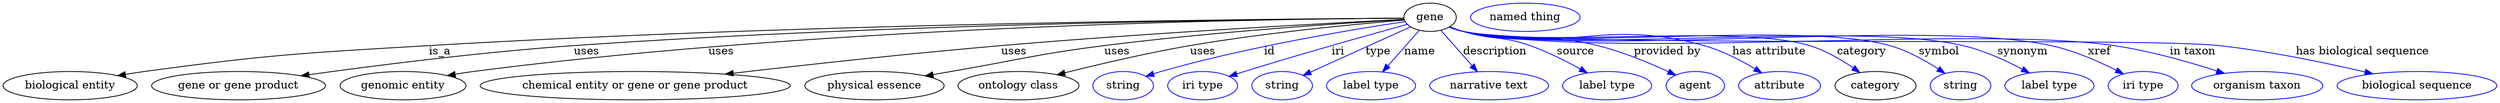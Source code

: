 digraph {
	graph [bb="0,0,3165.5,123"];
	node [label="\N"];
	gene	[height=0.5,
		label=gene,
		pos="1811.1,105",
		width=0.92075];
	"biological entity"	[height=0.5,
		pos="85.142,18",
		width=2.3651];
	gene -> "biological entity"	[label=is_a,
		lp="554.14,61.5",
		pos="e,145.84,30.659 1777.7,103.86 1631.3,103.1 1031.5,98.258 540.14,69 379.76,59.45 339.37,57.504 180.14,36 172.23,34.932 163.98,33.673 \
155.78,32.33"];
	"gene or gene product"	[height=0.5,
		pos="299.14,18",
		width=3.0692];
	gene -> "gene or gene product"	[label=uses,
		lp="740.64,61.5",
		pos="e,378.44,30.603 1777.7,103.84 1644.6,103.01 1139,98.007 724.14,69 607.76,60.862 474.24,43.895 388.4,31.992"];
	"genomic entity"	[height=0.5,
		pos="507.14,18",
		width=2.2206];
	gene -> "genomic entity"	[label=uses,
		lp="911.64,61.5",
		pos="e,563.48,30.818 1777.6,103.91 1634.7,103.14 1061.8,96.259 596.14,36 588.77,35.045 581.08,33.864 573.45,32.571"];
	"chemical entity or gene or gene product"	[height=0.5,
		pos="802.14,18",
		width=5.4703];
	gene -> "chemical entity or gene or gene product"	[label=uses,
		lp="1282.6,61.5",
		pos="e,916.42,32.706 1778.2,102.38 1693.4,98.106 1460,85.665 1266.1,69 1150.9,59.093 1019.8,44.681 926.47,33.872"];
	"physical essence"	[height=0.5,
		pos="1105.1,18",
		width=2.4553];
	gene -> "physical essence"	[label=uses,
		lp="1413.6,61.5",
		pos="e,1169.6,30.346 1778.3,102.16 1708.1,98.013 1538.5,86.901 1397.1,69 1309.9,57.955 1288.8,50.92 1202.1,36 1194.8,34.739 1187.2,33.416 \
1179.6,32.089"];
	"ontology class"	[height=0.5,
		pos="1288.1,18",
		width=2.1304];
	gene -> "ontology class"	[label=uses,
		lp="1522.6,61.5",
		pos="e,1337.2,31.892 1778.5,101.45 1722.5,96.816 1604.6,85.893 1506.1,69 1451.8,59.683 1390.7,45.326 1347.1,34.383"];
	id	[color=blue,
		height=0.5,
		label=string,
		pos="1421.1,18",
		width=1.0652];
	gene -> id	[color=blue,
		label=id,
		lp="1607.1,61.5",
		pos="e,1450.1,29.922 1779.1,99.437 1718.1,90.341 1581.2,68.033 1469.1,36 1466,35.113 1462.8,34.133 1459.7,33.106",
		style=solid];
	iri	[color=blue,
		height=0.5,
		label="iri type",
		pos="1522.1,18",
		width=1.2277];
	gene -> iri	[color=blue,
		label=iri,
		lp="1694.1,61.5",
		pos="e,1555.8,29.681 1782.3,96.088 1756.9,89.09 1719,78.54 1686.1,69 1637.1,54.785 1624.9,50.997 1576.1,36 1572.6,34.926 1569,33.805 \
1565.4,32.674",
		style=solid];
	type	[color=blue,
		height=0.5,
		label=string,
		pos="1623.1,18",
		width=1.0652];
	gene -> type	[color=blue,
		label=type,
		lp="1745.1,61.5",
		pos="e,1649.9,31.075 1786.6,92.888 1754.1,78.223 1696.8,52.293 1659.4,35.379",
		style=solid];
	name	[color=blue,
		height=0.5,
		label="label type",
		pos="1736.1,18",
		width=1.5707];
	gene -> name	[color=blue,
		label=name,
		lp="1798.1,61.5",
		pos="e,1750.8,35.654 1797.4,88.41 1786.3,75.793 1770.4,57.801 1757.6,43.297",
		style=solid];
	description	[color=blue,
		height=0.5,
		label="narrative text",
		pos="1886.1,18",
		width=2.0943];
	gene -> description	[color=blue,
		label=description,
		lp="1893.6,61.5",
		pos="e,1871.2,35.949 1824.9,88.41 1836,75.874 1851.7,58.031 1864.5,43.576",
		style=solid];
	source	[color=blue,
		height=0.5,
		label="label type",
		pos="2036.1,18",
		width=1.5707];
	gene -> source	[color=blue,
		label=source,
		lp="1996.1,61.5",
		pos="e,2010.8,34.298 1836.2,93.02 1841.7,90.84 1847.6,88.702 1853.1,87 1890.1,75.712 1901.7,81.886 1938.1,69 1960.2,61.203 1983.5,49.44 \
2001.9,39.282",
		style=solid];
	"provided by"	[color=blue,
		height=0.5,
		label=agent,
		pos="2148.1,18",
		width=1.0291];
	gene -> "provided by"	[color=blue,
		label="provided by",
		lp="2112.6,61.5",
		pos="e,2123.2,31.475 1835.6,92.754 1841.3,90.535 1847.3,88.449 1853.1,87 1927.3,68.483 1950,87.468 2024.1,69 2055.6,61.176 2089.6,47.034 \
2114,35.782",
		style=solid];
	"has attribute"	[color=blue,
		height=0.5,
		label=attribute,
		pos="2255.1,18",
		width=1.4443];
	gene -> "has attribute"	[color=blue,
		label="has attribute",
		lp="2242.1,61.5",
		pos="e,2232.6,34.235 1835.6,92.555 1841.2,90.347 1847.3,88.314 1853.1,87 1986,57.046 2027.8,105.27 2159.1,69 2182,62.695 2205.6,50.48 \
2223.7,39.701",
		style=solid];
	category	[height=0.5,
		pos="2376.1,18",
		width=1.4263];
	gene -> category	[color=blue,
		label=category,
		lp="2358.6,61.5",
		pos="e,2356.4,34.851 1835.6,92.477 1841.2,90.273 1847.3,88.262 1853.1,87 1948.8,66.338 2199.4,97.127 2293.1,69 2312.8,63.099 2332.6,51.46 \
2347.9,40.896",
		style=solid];
	symbol	[color=blue,
		height=0.5,
		label=string,
		pos="2484.1,18",
		width=1.0652];
	gene -> symbol	[color=blue,
		label=symbol,
		lp="2457.1,61.5",
		pos="e,2464.3,33.699 1835.6,92.444 1841.2,90.242 1847.3,88.24 1853.1,87 1970.8,62.05 2278.2,101.11 2394.1,69 2416.3,62.866 2438.9,50.279 \
2455.9,39.269",
		style=solid];
	synonym	[color=blue,
		height=0.5,
		label="label type",
		pos="2597.1,18",
		width=1.5707];
	gene -> synonym	[color=blue,
		label=synonym,
		lp="2563.1,61.5",
		pos="e,2571.5,34.208 1835.6,92.423 1841.2,90.222 1847.3,88.226 1853.1,87 1991.1,58.102 2349.8,100.79 2487.1,69 2513.7,62.859 2541.6,50.092 \
2562.6,38.997",
		style=solid];
	xref	[color=blue,
		height=0.5,
		label="iri type",
		pos="2716.1,18",
		width=1.2277];
	gene -> xref	[color=blue,
		label=xref,
		lp="2660.6,61.5",
		pos="e,2691.1,33.047 1835.6,92.405 1841.2,90.204 1847.3,88.213 1853.1,87 2015.5,53.346 2437.1,104.22 2599.1,69 2628.4,62.651 2659.4,49.038 \
2682.1,37.618",
		style=solid];
	"in taxon"	[color=blue,
		height=0.5,
		label="organism taxon",
		pos="2861.1,18",
		width=2.3109];
	gene -> "in taxon"	[color=blue,
		label="in taxon",
		lp="2779.1,61.5",
		pos="e,2819.5,33.608 1835.6,92.395 1841.2,90.195 1847.3,88.206 1853.1,87 2033,49.949 2497.5,95.52 2679.1,69 2724,62.446 2773.6,48.352 \
2809.7,36.793",
		style=solid];
	"has biological sequence"	[color=blue,
		height=0.5,
		label="biological sequence",
		pos="3064.1,18",
		width=2.8164];
	gene -> "has biological sequence"	[color=blue,
		label="has biological sequence",
		lp="2994.6,61.5",
		pos="e,3008,33.101 1835.1,92.556 1840.9,90.287 1847.1,88.229 1853.1,87 1957.6,65.651 2706.2,80.415 2812.1,69 2876,62.125 2947.7,47.18 \
2998.2,35.41",
		style=solid];
	"named thing_category"	[color=blue,
		height=0.5,
		label="named thing",
		pos="1932.1,105",
		width=1.9318];
}
